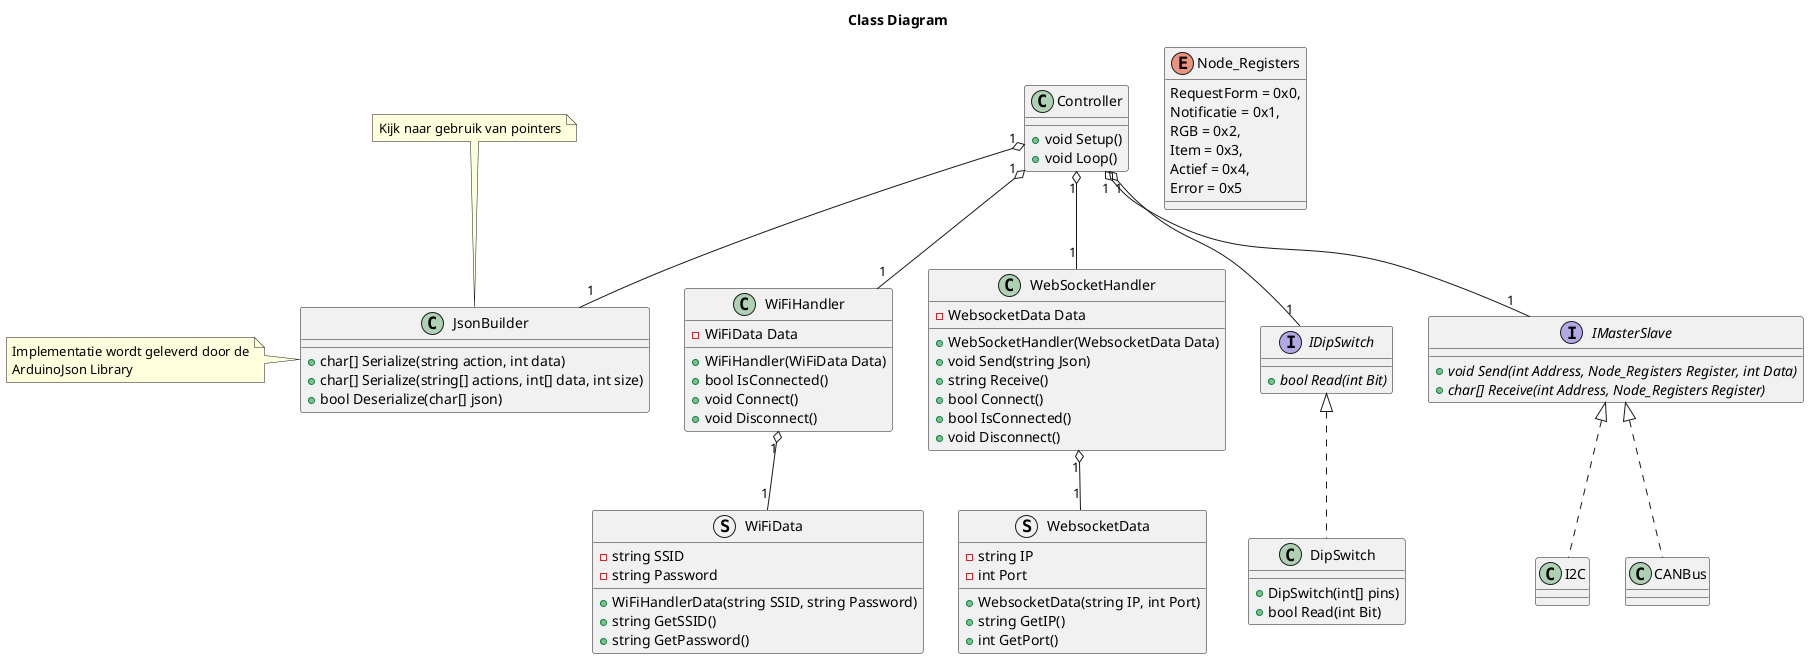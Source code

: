 @startuml ClassDiagram
Title Class Diagram

Class Controller
{
    {method} + void Setup()
    {method} + void Loop()
}

Class WiFiHandler
{
    {field} - WiFiData Data
    {method} + WiFiHandler(WiFiData Data)
    {method} + bool IsConnected()
    {method} + void Connect()
    {method} + void Disconnect()
}

Class WebSocketHandler
{
    {field} - WebsocketData Data
    {method} + WebSocketHandler(WebsocketData Data)
    {method} + void Send(string Json)
    {method} + string Receive()
    {method} + bool Connect()
    {method} + bool IsConnected()
    {method} + void Disconnect()
}

Struct WebsocketData
{
    {field} - string IP
    {field} - int Port

    {method} + WebsocketData(string IP, int Port)
    {method} + string GetIP()
    {method} + int GetPort()
}

Struct WiFiData
{
    {field} - string SSID
    {field} - string Password

    {method} + WiFiHandlerData(string SSID, string Password)
    {method} + string GetSSID()
    {method} + string GetPassword()
}

Interface IDipSwitch
{
    {abstract} + bool Read(int Bit)
}

class DipSwitch
{
    {method} + DipSwitch(int[] pins)
    {method} + bool Read(int Bit)
}


Interface IMasterSlave
{
    {abstract} + void Send(int Address, Node_Registers Register, int Data)
    {abstract} + char[] Receive(int Address, Node_Registers Register)
}

enum Node_Registers
{
    RequestForm = 0x0,
    Notificatie = 0x1,
    RGB = 0x2,
    Item = 0x3,
    Actief = 0x4,
    Error = 0x5
}

class I2C
{
    ' {field} - int Address
    ' {field} - int[] KnownAddresses
    ' {method} + I2C_Controller(int Address)
    ' {method} + void Scan()
    ' {method} + void Send(int Address, Node_Registers Register, int Data)
    ' {method} + char[] Receive(int Address, Node_Registers Register)
}

Class JsonBuilder
{
    {method} + char[] Serialize(string action, int data)
    {method} + char[] Serialize(string[] actions, int[] data, int size)
    {method} + bool Deserialize(char[] json)
}

note left of JsonBuilder : Implementatie wordt geleverd door de\nArduinoJson Library
note top of JsonBuilder : Kijk naar gebruik van pointers

' EMPTY CLASSES
Class CANBus
' END OF EMPYY CLASSES 

IMasterSlave <|.. I2C
IMasterSlave <|.. CANBus
IDipSwitch <|.. DipSwitch

Controller "1" o-- "1" WiFiHandler
Controller "1" o-- "1" IMasterSlave
Controller "1" o-- "1" JsonBuilder
Controller "1" o-down- "1" IDipSwitch
Controller "1" o-- "1" WebSocketHandler

WiFiHandler "1" o-- "1" WiFiData
WebSocketHandler "1" o-- "1" WebsocketData

' See if we should separate WebSocket & WiFi

@enduml
